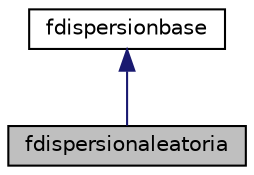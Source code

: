 digraph "fdispersionaleatoria"
{
  edge [fontname="Helvetica",fontsize="10",labelfontname="Helvetica",labelfontsize="10"];
  node [fontname="Helvetica",fontsize="10",shape=record];
  Node0 [label="fdispersionaleatoria",height=0.2,width=0.4,color="black", fillcolor="grey75", style="filled", fontcolor="black"];
  Node1 -> Node0 [dir="back",color="midnightblue",fontsize="10",style="solid"];
  Node1 [label="fdispersionbase",height=0.2,width=0.4,color="black", fillcolor="white", style="filled",URL="$classfdispersionbase.html"];
}
